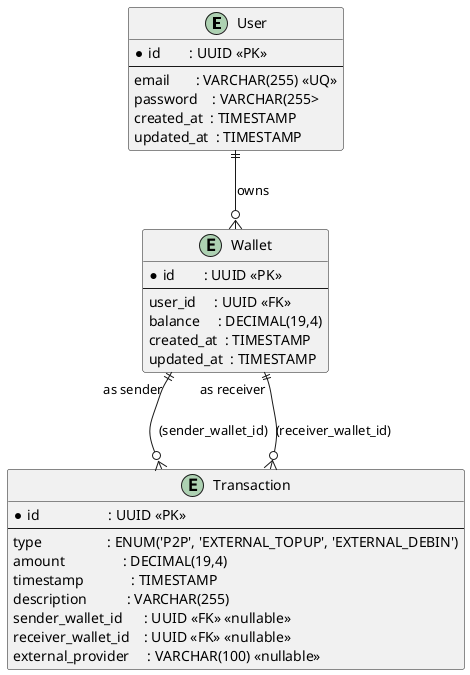 @startuml
entity User {
  * id        : UUID <<PK>>
  --
  email       : VARCHAR(255) <<UQ>>
  password    : VARCHAR(255>
  created_at  : TIMESTAMP
  updated_at  : TIMESTAMP
}

entity Wallet {
  * id        : UUID <<PK>>
  --
  user_id     : UUID <<FK>>
  balance     : DECIMAL(19,4)
  created_at  : TIMESTAMP
  updated_at  : TIMESTAMP
}

entity Transaction {
  * id                   : UUID <<PK>>
  --
  type                  : ENUM('P2P', 'EXTERNAL_TOPUP', 'EXTERNAL_DEBIN')
  amount                : DECIMAL(19,4)
  timestamp             : TIMESTAMP
  description           : VARCHAR(255)
  sender_wallet_id      : UUID <<FK>> <<nullable>>
  receiver_wallet_id    : UUID <<FK>> <<nullable>>
  external_provider     : VARCHAR(100) <<nullable>>
}

User ||--o{ Wallet          : owns
Wallet ||--o{ Transaction    : "as sender"\n(sender_wallet_id)
Wallet ||--o{ Transaction    : "as receiver"\n(receiver_wallet_id)
@enduml